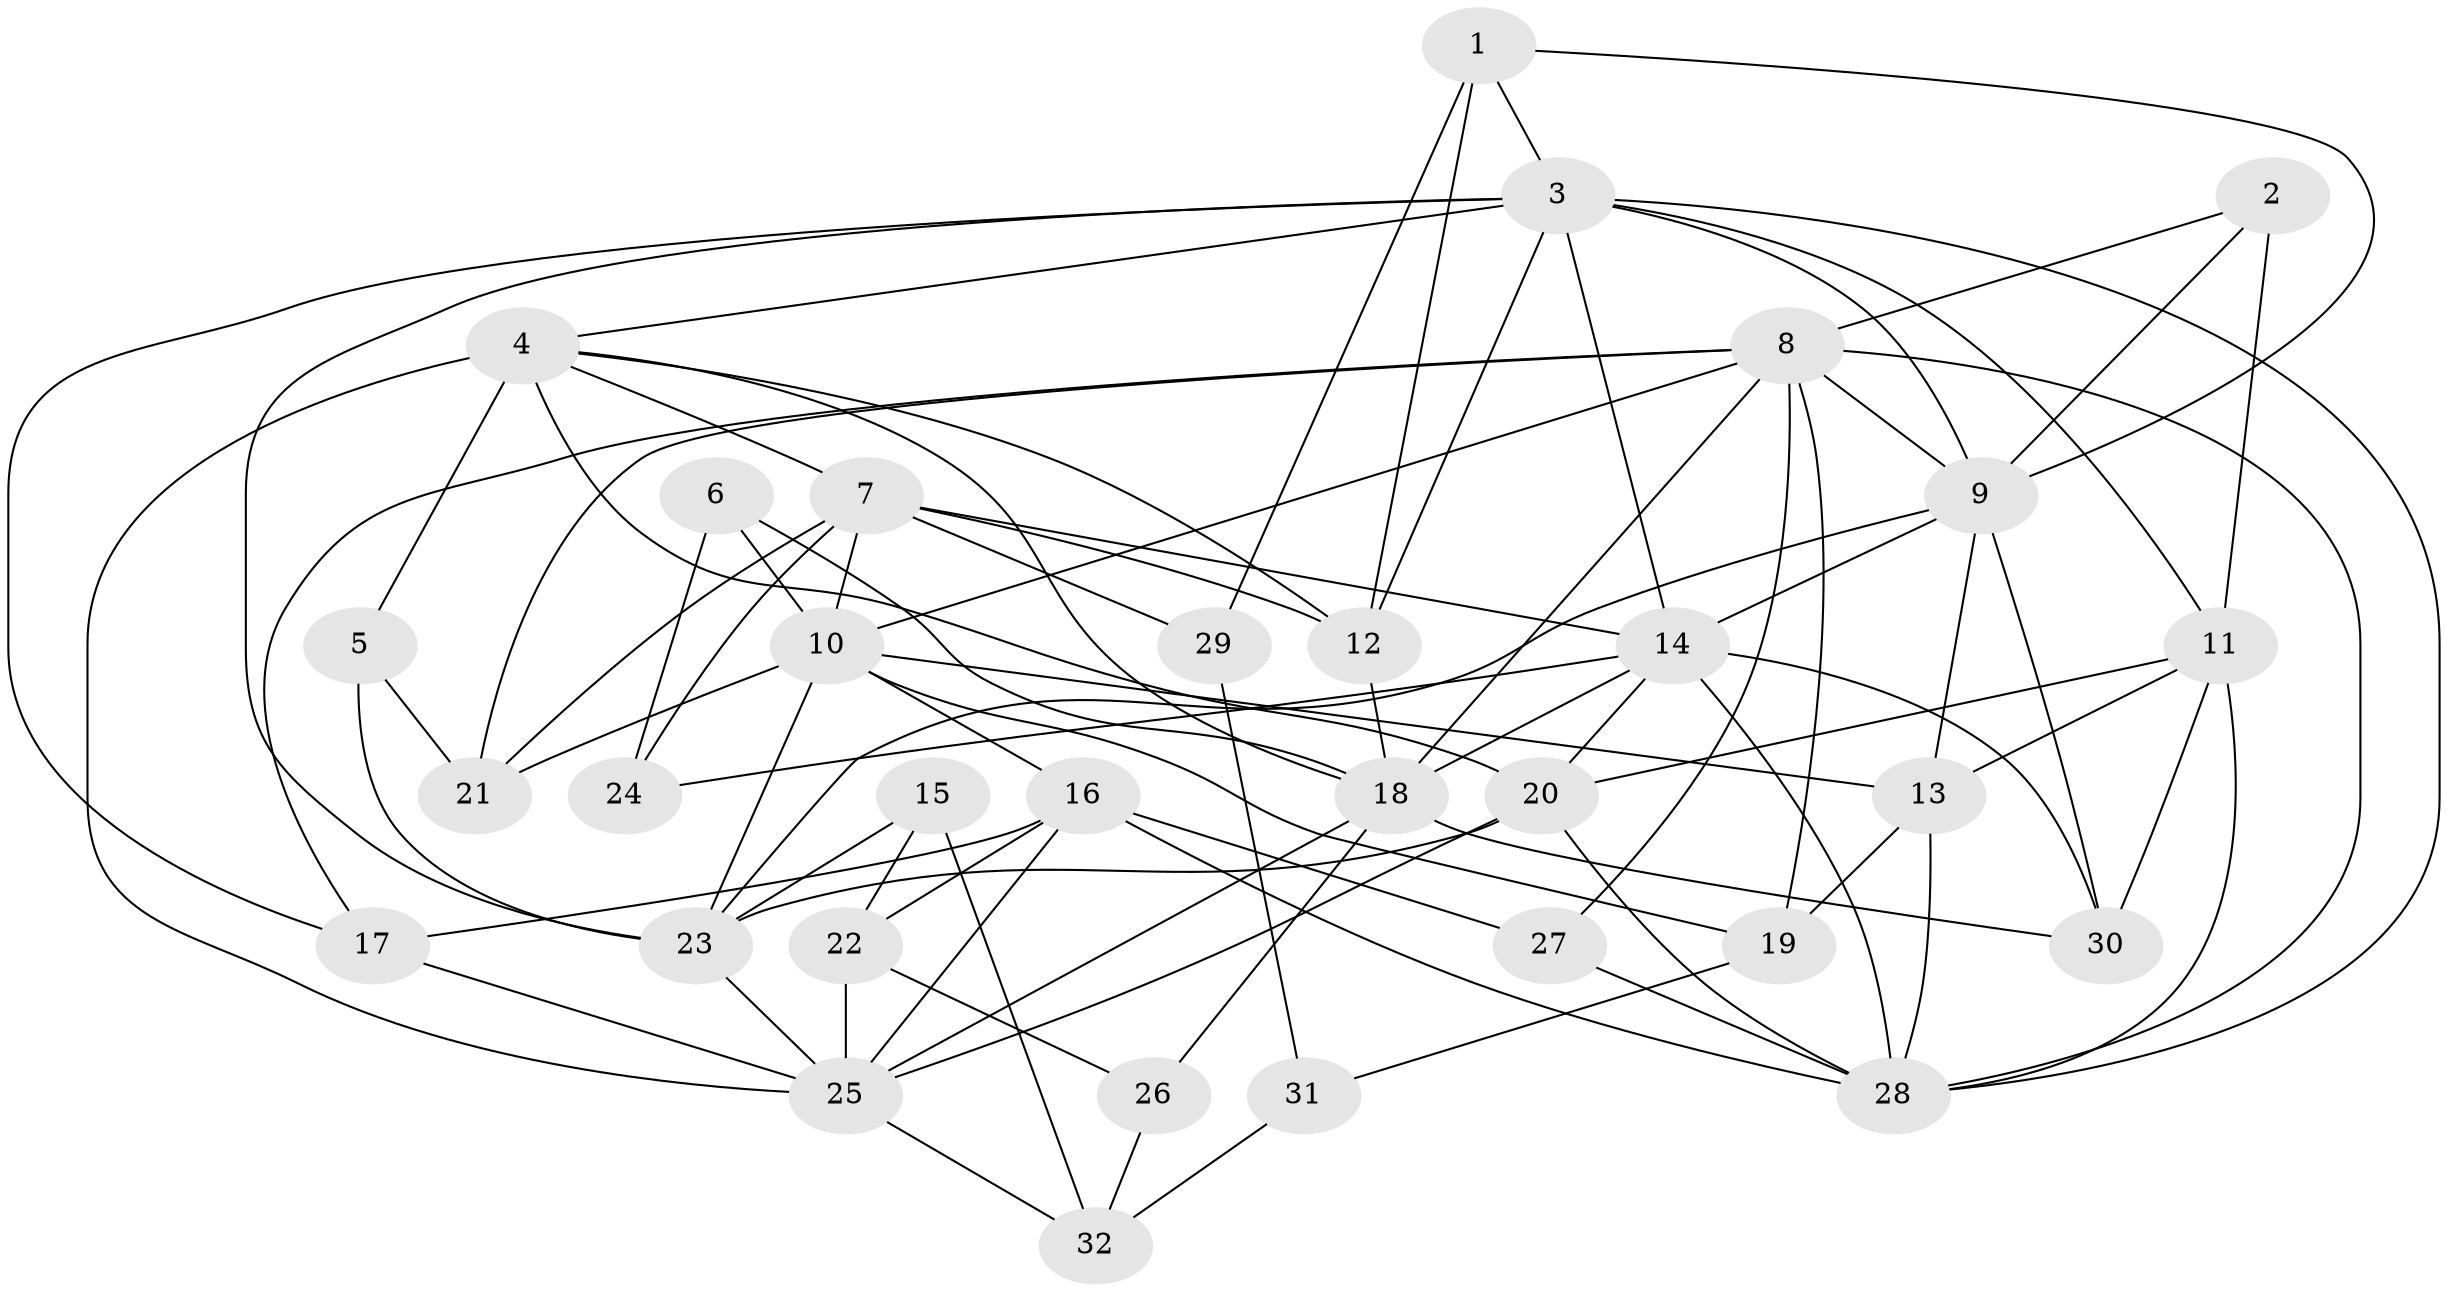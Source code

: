 // original degree distribution, {3: 0.15625, 4: 0.34375, 5: 0.234375, 2: 0.15625, 6: 0.09375, 7: 0.015625}
// Generated by graph-tools (version 1.1) at 2025/01/03/09/25 03:01:59]
// undirected, 32 vertices, 85 edges
graph export_dot {
graph [start="1"]
  node [color=gray90,style=filled];
  1;
  2;
  3;
  4;
  5;
  6;
  7;
  8;
  9;
  10;
  11;
  12;
  13;
  14;
  15;
  16;
  17;
  18;
  19;
  20;
  21;
  22;
  23;
  24;
  25;
  26;
  27;
  28;
  29;
  30;
  31;
  32;
  1 -- 3 [weight=1.0];
  1 -- 9 [weight=1.0];
  1 -- 12 [weight=1.0];
  1 -- 29 [weight=1.0];
  2 -- 8 [weight=1.0];
  2 -- 9 [weight=1.0];
  2 -- 11 [weight=1.0];
  3 -- 4 [weight=1.0];
  3 -- 9 [weight=2.0];
  3 -- 11 [weight=2.0];
  3 -- 12 [weight=1.0];
  3 -- 14 [weight=1.0];
  3 -- 17 [weight=1.0];
  3 -- 23 [weight=1.0];
  3 -- 28 [weight=1.0];
  4 -- 5 [weight=1.0];
  4 -- 7 [weight=1.0];
  4 -- 12 [weight=1.0];
  4 -- 18 [weight=1.0];
  4 -- 20 [weight=1.0];
  4 -- 25 [weight=3.0];
  5 -- 21 [weight=1.0];
  5 -- 23 [weight=1.0];
  6 -- 10 [weight=1.0];
  6 -- 18 [weight=1.0];
  6 -- 24 [weight=2.0];
  7 -- 10 [weight=1.0];
  7 -- 12 [weight=1.0];
  7 -- 14 [weight=1.0];
  7 -- 21 [weight=1.0];
  7 -- 24 [weight=1.0];
  7 -- 29 [weight=1.0];
  8 -- 9 [weight=1.0];
  8 -- 10 [weight=1.0];
  8 -- 17 [weight=1.0];
  8 -- 18 [weight=1.0];
  8 -- 19 [weight=1.0];
  8 -- 21 [weight=1.0];
  8 -- 27 [weight=1.0];
  8 -- 28 [weight=1.0];
  9 -- 13 [weight=1.0];
  9 -- 14 [weight=1.0];
  9 -- 23 [weight=1.0];
  9 -- 30 [weight=1.0];
  10 -- 13 [weight=1.0];
  10 -- 16 [weight=1.0];
  10 -- 19 [weight=1.0];
  10 -- 21 [weight=1.0];
  10 -- 23 [weight=1.0];
  11 -- 13 [weight=1.0];
  11 -- 20 [weight=1.0];
  11 -- 28 [weight=1.0];
  11 -- 30 [weight=1.0];
  12 -- 18 [weight=1.0];
  13 -- 19 [weight=1.0];
  13 -- 28 [weight=1.0];
  14 -- 18 [weight=1.0];
  14 -- 20 [weight=1.0];
  14 -- 24 [weight=2.0];
  14 -- 28 [weight=1.0];
  14 -- 30 [weight=1.0];
  15 -- 22 [weight=1.0];
  15 -- 23 [weight=2.0];
  15 -- 32 [weight=1.0];
  16 -- 17 [weight=1.0];
  16 -- 22 [weight=1.0];
  16 -- 25 [weight=1.0];
  16 -- 27 [weight=1.0];
  16 -- 28 [weight=1.0];
  17 -- 25 [weight=1.0];
  18 -- 25 [weight=1.0];
  18 -- 26 [weight=1.0];
  18 -- 30 [weight=1.0];
  19 -- 31 [weight=1.0];
  20 -- 23 [weight=1.0];
  20 -- 25 [weight=1.0];
  20 -- 28 [weight=1.0];
  22 -- 25 [weight=1.0];
  22 -- 26 [weight=1.0];
  23 -- 25 [weight=1.0];
  25 -- 32 [weight=2.0];
  26 -- 32 [weight=1.0];
  27 -- 28 [weight=2.0];
  29 -- 31 [weight=1.0];
  31 -- 32 [weight=2.0];
}
